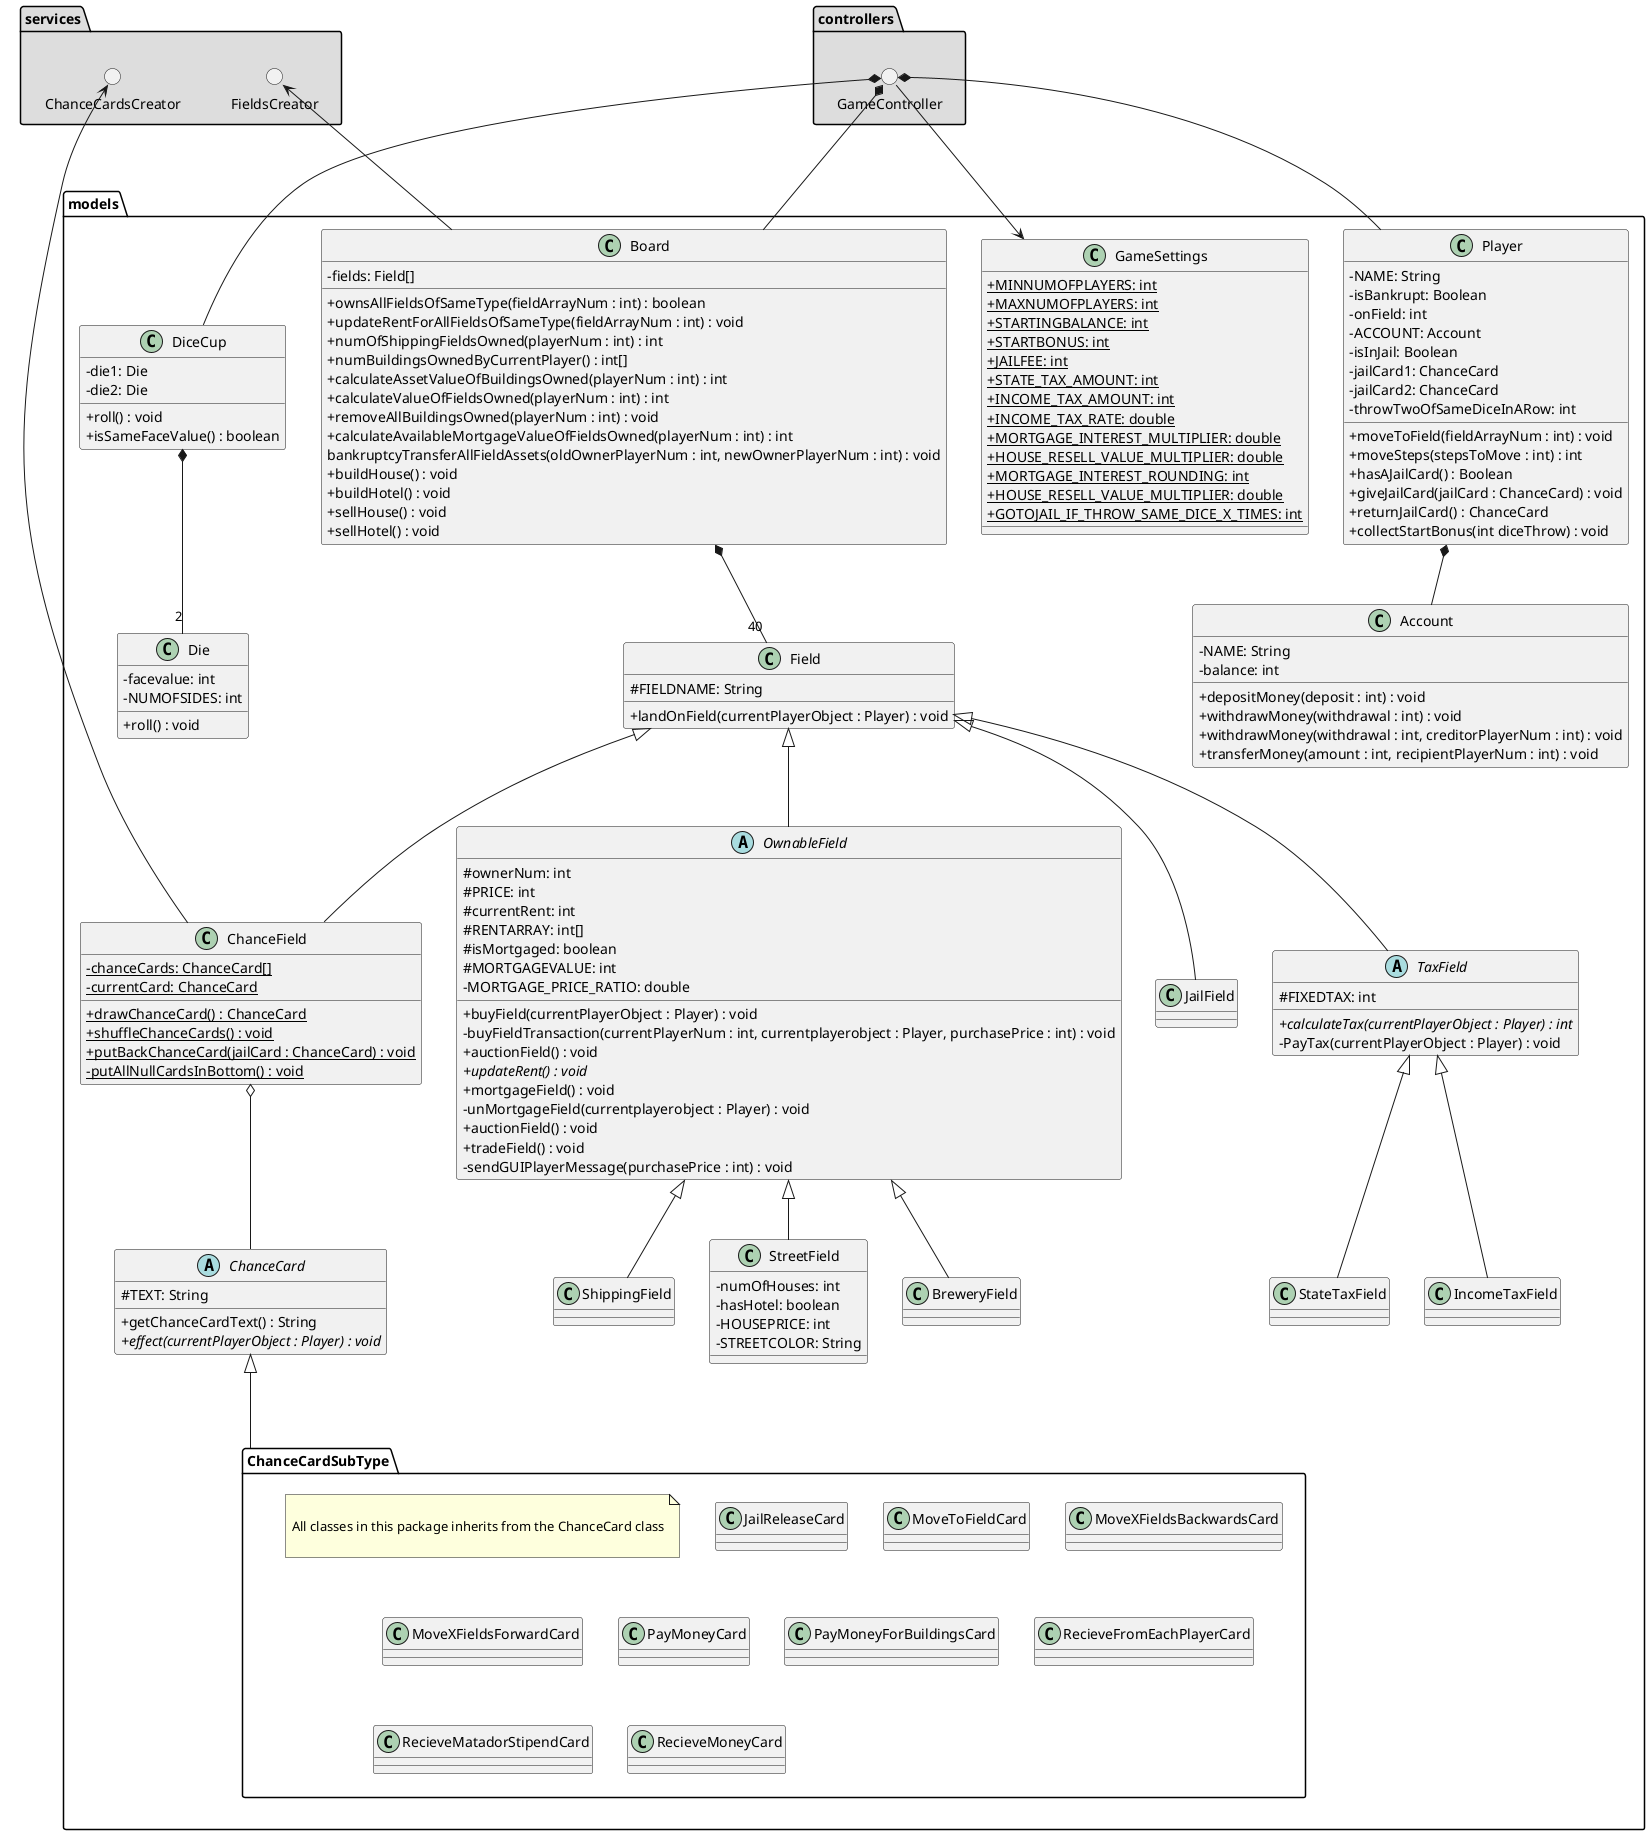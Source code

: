 @startuml
'https://plantuml.com/class-diagram
skinparam classAttributeIconSize 0
skinparam ParticipantPadding 30


package  services #DDDDDD {
() FieldsCreator
() ChanceCardsCreator
}

package  controllers #DDDDDD {
() GameController
}

package models {

class GameSettings {
    {static}+MINNUMOFPLAYERS: int
    {static}+MAXNUMOFPLAYERS: int
    {static}+STARTINGBALANCE: int
    {static}+STARTBONUS: int
    {static}+JAILFEE: int
    {static}+STATE_TAX_AMOUNT: int
    {static}+INCOME_TAX_AMOUNT: int
    {static}+INCOME_TAX_RATE: double
    {static}+MORTGAGE_INTEREST_MULTIPLIER: double
    {static}+HOUSE_RESELL_VALUE_MULTIPLIER: double
    {static}+MORTGAGE_INTEREST_ROUNDING: int
    {static}+HOUSE_RESELL_VALUE_MULTIPLIER: double
    {static}+GOTOJAIL_IF_THROW_SAME_DICE_X_TIMES: int

}

class Board {
    -fields: Field[]

    +ownsAllFieldsOfSameType(fieldArrayNum : int) : boolean
    +updateRentForAllFieldsOfSameType(fieldArrayNum : int) : void
    +numOfShippingFieldsOwned(playerNum : int) : int
    +numBuildingsOwnedByCurrentPlayer() : int[]
    +calculateAssetValueOfBuildingsOwned(playerNum : int) : int
    +calculateValueOfFieldsOwned(playerNum : int) : int
    +removeAllBuildingsOwned(playerNum : int) : void
    +calculateAvailableMortgageValueOfFieldsOwned(playerNum : int) : int
    bankruptcyTransferAllFieldAssets(oldOwnerPlayerNum : int, newOwnerPlayerNum : int) : void
    +buildHouse() : void
    +buildHotel() : void
    +sellHouse() : void
    +sellHotel() : void
}
class ChanceField {
    {static}-chanceCards: ChanceCard[]
    {static}-currentCard: ChanceCard

    {static}+drawChanceCard() : ChanceCard
    {static}+shuffleChanceCards() : void
    {static}+putBackChanceCard(jailCard : ChanceCard) : void
    {static}-putAllNullCardsInBottom() : void
}
abstract class ChanceCard {
#TEXT: String
+getChanceCardText() : String
{abstract}+effect(currentPlayerObject : Player) : void
}

class Player {
    -NAME: String
    -isBankrupt: Boolean
    -onField: int
    -ACCOUNT: Account
    -isInJail: Boolean
    -jailCard1: ChanceCard
    -jailCard2: ChanceCard
    -throwTwoOfSameDiceInARow: int

    +moveToField(fieldArrayNum : int) : void
    +moveSteps(stepsToMove : int) : int
    +hasAJailCard() : Boolean
    +giveJailCard(jailCard : ChanceCard) : void
    +returnJailCard() : ChanceCard
    +collectStartBonus(int diceThrow) : void
}


class Field {
    #FIELDNAME: String

    +landOnField(currentPlayerObject : Player) : void
}

class Account {
    -NAME: String
    -balance: int

    +depositMoney(deposit : int) : void
    +withdrawMoney(withdrawal : int) : void
    +withdrawMoney(withdrawal : int, creditorPlayerNum : int) : void
    +transferMoney(amount : int, recipientPlayerNum : int) : void
}

class DiceCup {
    -die1: Die
    -die2: Die

    +roll() : void
    +isSameFaceValue() : boolean
}

class Die {
    -facevalue: int
    -NUMOFSIDES: int

    +roll() : void
}

package ChanceCardSubType {

note as note

All classes in this package inherits from the ChanceCard class

end note

class JailReleaseCard
class MoveToFieldCard
class MoveXFieldsBackwardsCard
class MoveXFieldsForwardCard
class PayMoneyCard
class PayMoneyForBuildingsCard
class RecieveFromEachPlayerCard
class RecieveMatadorStipendCard
class RecieveMoneyCard

}


abstract class OwnableField {
        #ownerNum: int
        #PRICE: int
        #currentRent: int
        #RENTARRAY: int[]
        #isMortgaged: boolean
        #MORTGAGEVALUE: int
        -MORTGAGE_PRICE_RATIO: double

        +buyField(currentPlayerObject : Player) : void
        -buyFieldTransaction(currentPlayerNum : int, currentplayerobject : Player, purchasePrice : int) : void
        +auctionField() : void
        {abstract}+updateRent() : void
        +mortgageField() : void
        -unMortgageField(currentplayerobject : Player) : void
        +auctionField() : void
        +tradeField() : void
        -sendGUIPlayerMessage(purchasePrice : int) : void
}

class StreetField {
    -numOfHouses: int
    -hasHotel: boolean
    -HOUSEPRICE: int
    -STREETCOLOR: String

}

class BreweryField {

}

class ShippingField {

}


class JailField {

}

abstract class TaxField {
    #FIXEDTAX: int

    {abstract}+calculateTax(currentPlayerObject : Player) : int
    -PayTax(currentPlayerObject : Player) : void
}

class StateTaxField {

}

class IncomeTaxField {

}

}


FieldsCreator <--- Board
ChanceCardsCreator <-- ChanceField
Board *-- "40" Field
GameController *--- Board
ChanceField o-- ChanceCard
ChanceCard <|--- ChanceCardSubType
GameController *--- DiceCup
GameController *--- Player
Player *-- Account
GameController --> GameSettings
OwnableField <|-- StreetField
Field <|-- ChanceField
Field <|-- JailField
Field <|-- TaxField
Field <|-- OwnableField
DiceCup *-- "2" Die
OwnableField <|-- BreweryField
OwnableField <|-- ShippingField
TaxField <|-- StateTaxField
TaxField <|-- IncomeTaxField

@enduml